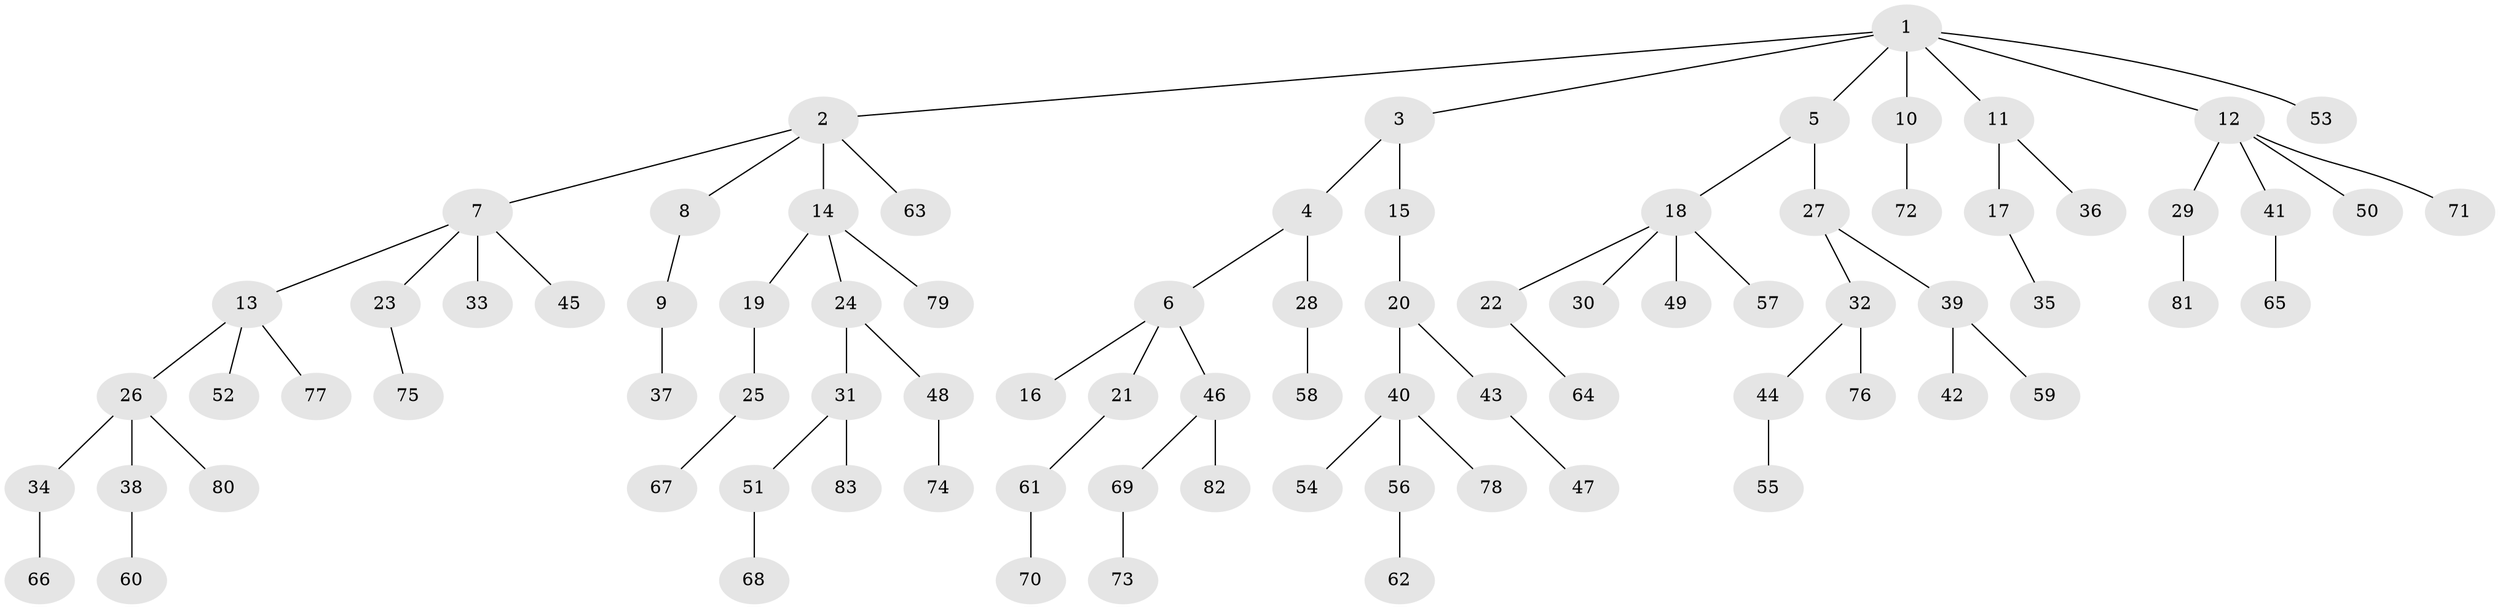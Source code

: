 // Generated by graph-tools (version 1.1) at 2025/36/03/09/25 02:36:35]
// undirected, 83 vertices, 82 edges
graph export_dot {
graph [start="1"]
  node [color=gray90,style=filled];
  1;
  2;
  3;
  4;
  5;
  6;
  7;
  8;
  9;
  10;
  11;
  12;
  13;
  14;
  15;
  16;
  17;
  18;
  19;
  20;
  21;
  22;
  23;
  24;
  25;
  26;
  27;
  28;
  29;
  30;
  31;
  32;
  33;
  34;
  35;
  36;
  37;
  38;
  39;
  40;
  41;
  42;
  43;
  44;
  45;
  46;
  47;
  48;
  49;
  50;
  51;
  52;
  53;
  54;
  55;
  56;
  57;
  58;
  59;
  60;
  61;
  62;
  63;
  64;
  65;
  66;
  67;
  68;
  69;
  70;
  71;
  72;
  73;
  74;
  75;
  76;
  77;
  78;
  79;
  80;
  81;
  82;
  83;
  1 -- 2;
  1 -- 3;
  1 -- 5;
  1 -- 10;
  1 -- 11;
  1 -- 12;
  1 -- 53;
  2 -- 7;
  2 -- 8;
  2 -- 14;
  2 -- 63;
  3 -- 4;
  3 -- 15;
  4 -- 6;
  4 -- 28;
  5 -- 18;
  5 -- 27;
  6 -- 16;
  6 -- 21;
  6 -- 46;
  7 -- 13;
  7 -- 23;
  7 -- 33;
  7 -- 45;
  8 -- 9;
  9 -- 37;
  10 -- 72;
  11 -- 17;
  11 -- 36;
  12 -- 29;
  12 -- 41;
  12 -- 50;
  12 -- 71;
  13 -- 26;
  13 -- 52;
  13 -- 77;
  14 -- 19;
  14 -- 24;
  14 -- 79;
  15 -- 20;
  17 -- 35;
  18 -- 22;
  18 -- 30;
  18 -- 49;
  18 -- 57;
  19 -- 25;
  20 -- 40;
  20 -- 43;
  21 -- 61;
  22 -- 64;
  23 -- 75;
  24 -- 31;
  24 -- 48;
  25 -- 67;
  26 -- 34;
  26 -- 38;
  26 -- 80;
  27 -- 32;
  27 -- 39;
  28 -- 58;
  29 -- 81;
  31 -- 51;
  31 -- 83;
  32 -- 44;
  32 -- 76;
  34 -- 66;
  38 -- 60;
  39 -- 42;
  39 -- 59;
  40 -- 54;
  40 -- 56;
  40 -- 78;
  41 -- 65;
  43 -- 47;
  44 -- 55;
  46 -- 69;
  46 -- 82;
  48 -- 74;
  51 -- 68;
  56 -- 62;
  61 -- 70;
  69 -- 73;
}
